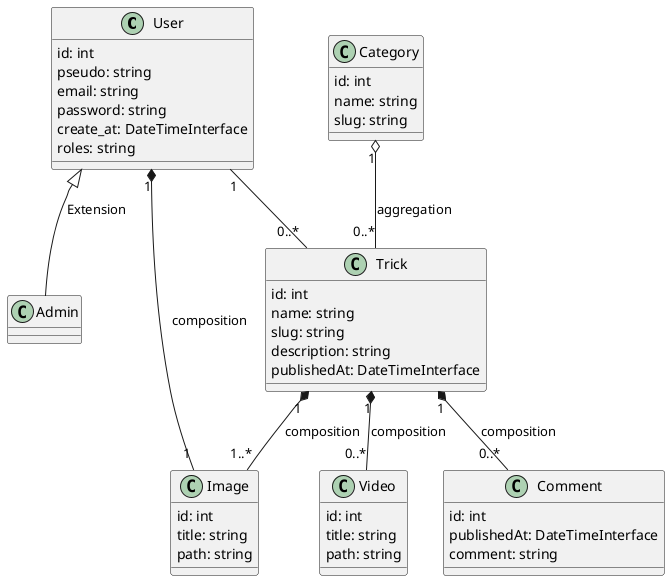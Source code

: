 @startuml Classes
        class User {
            {field} id: int
            {field} pseudo: string
            {field} email: string
            {field} password: string
            {field} create_at: DateTimeInterface
            {field} roles: string
        }

        class Admin 

        class Category {
            {field} id: int
            {field} name: string
            {field} slug: string
        }
        
        class Trick {
            {field} id: int
            {field} name: string
            {field} slug: string
            {field} description: string
            {field} publishedAt: DateTimeInterface
        }

        class Image {
            {field} id: int
            {field} title: string
            {field} path: string
        }

        class Video {
            {field} id: int
            {field} title: string
            {field} path: string
        }

        class Comment {
            {field} id: int
            {field} publishedAt: DateTimeInterface
            {field} comment: string
        }

        User <|-- Admin : Extension

        User "1" *-- "1" Image : composition
        User "1" -- "0..*" Trick

        Category "1" o-- "0..*" Trick : aggregation
        Trick "1" *-- "1..*" Image : composition
        Trick "1" *-- "0..*" Video : composition
        Trick "1" *-- "0..*" Comment : composition
@enduml